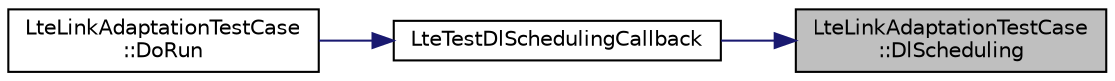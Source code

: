 digraph "LteLinkAdaptationTestCase::DlScheduling"
{
 // LATEX_PDF_SIZE
  edge [fontname="Helvetica",fontsize="10",labelfontname="Helvetica",labelfontsize="10"];
  node [fontname="Helvetica",fontsize="10",shape=record];
  rankdir="RL";
  Node1 [label="LteLinkAdaptationTestCase\l::DlScheduling",height=0.2,width=0.4,color="black", fillcolor="grey75", style="filled", fontcolor="black",tooltip="DL scheduling function."];
  Node1 -> Node2 [dir="back",color="midnightblue",fontsize="10",style="solid",fontname="Helvetica"];
  Node2 [label="LteTestDlSchedulingCallback",height=0.2,width=0.4,color="black", fillcolor="white", style="filled",URL="$lte-test-link-adaptation_8cc.html#a37786834d749b3d6ec13236926aaf3c6",tooltip="Test 1.3 Link Adaptation."];
  Node2 -> Node3 [dir="back",color="midnightblue",fontsize="10",style="solid",fontname="Helvetica"];
  Node3 [label="LteLinkAdaptationTestCase\l::DoRun",height=0.2,width=0.4,color="black", fillcolor="white", style="filled",URL="$class_lte_link_adaptation_test_case.html#a2310163be7e860827f18fce7fd100649",tooltip="Implementation to actually run this TestCase."];
}
